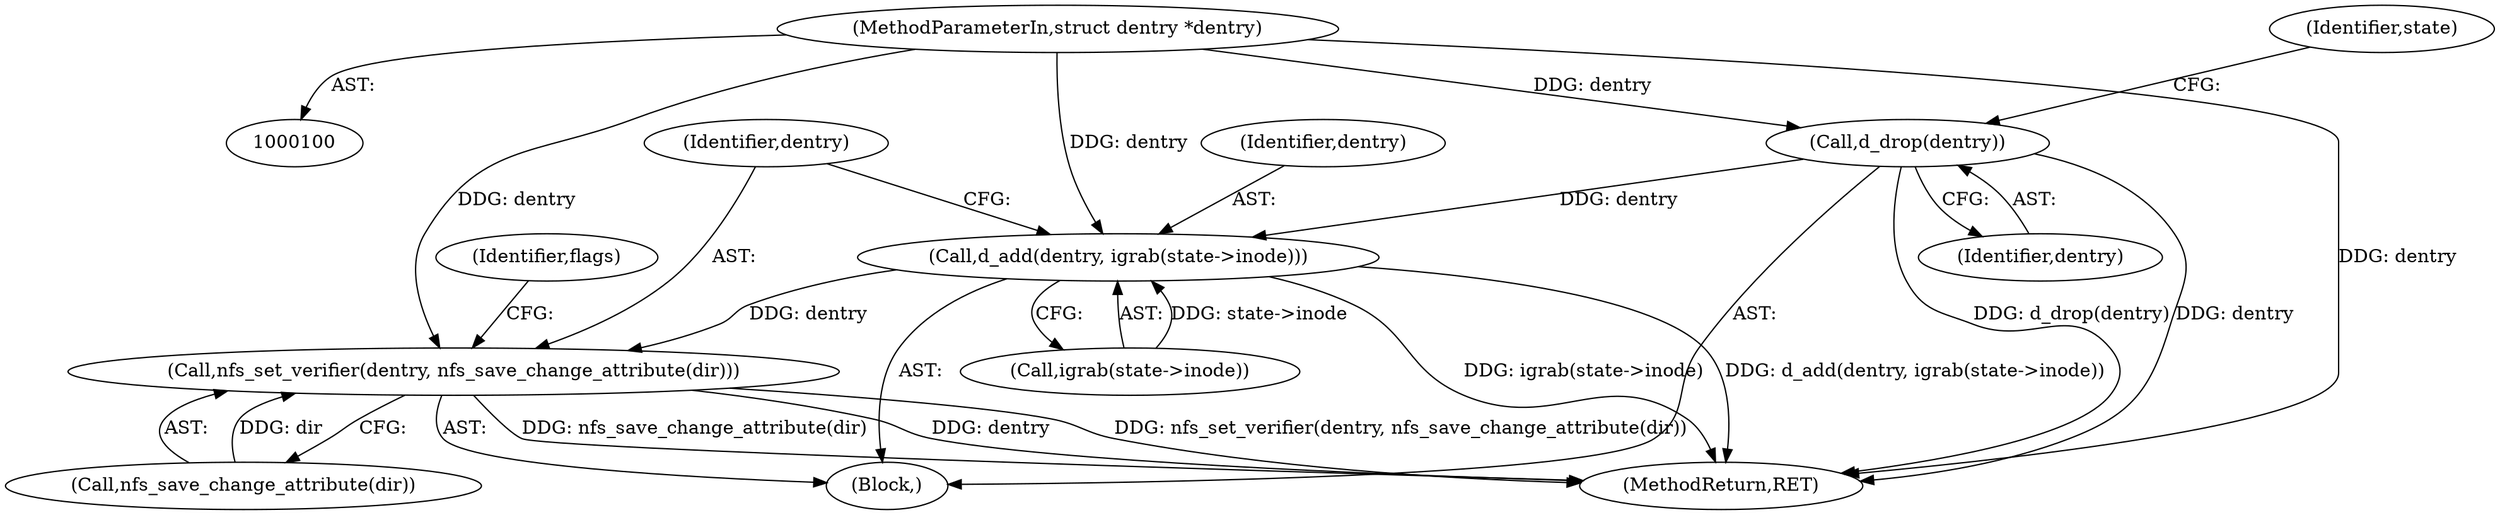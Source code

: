 digraph "0_linux_dc0b027dfadfcb8a5504f7d8052754bf8d501ab9_19@pointer" {
"1000102" [label="(MethodParameterIn,struct dentry *dentry)"];
"1000135" [label="(Call,d_drop(dentry))"];
"1000146" [label="(Call,d_add(dentry, igrab(state->inode)))"];
"1000152" [label="(Call,nfs_set_verifier(dentry, nfs_save_change_attribute(dir)))"];
"1000146" [label="(Call,d_add(dentry, igrab(state->inode)))"];
"1000154" [label="(Call,nfs_save_change_attribute(dir))"];
"1000139" [label="(Identifier,state)"];
"1000153" [label="(Identifier,dentry)"];
"1000152" [label="(Call,nfs_set_verifier(dentry, nfs_save_change_attribute(dir)))"];
"1000219" [label="(MethodReturn,RET)"];
"1000158" [label="(Identifier,flags)"];
"1000106" [label="(Block,)"];
"1000102" [label="(MethodParameterIn,struct dentry *dentry)"];
"1000136" [label="(Identifier,dentry)"];
"1000148" [label="(Call,igrab(state->inode))"];
"1000135" [label="(Call,d_drop(dentry))"];
"1000147" [label="(Identifier,dentry)"];
"1000102" -> "1000100"  [label="AST: "];
"1000102" -> "1000219"  [label="DDG: dentry"];
"1000102" -> "1000135"  [label="DDG: dentry"];
"1000102" -> "1000146"  [label="DDG: dentry"];
"1000102" -> "1000152"  [label="DDG: dentry"];
"1000135" -> "1000106"  [label="AST: "];
"1000135" -> "1000136"  [label="CFG: "];
"1000136" -> "1000135"  [label="AST: "];
"1000139" -> "1000135"  [label="CFG: "];
"1000135" -> "1000219"  [label="DDG: d_drop(dentry)"];
"1000135" -> "1000219"  [label="DDG: dentry"];
"1000135" -> "1000146"  [label="DDG: dentry"];
"1000146" -> "1000106"  [label="AST: "];
"1000146" -> "1000148"  [label="CFG: "];
"1000147" -> "1000146"  [label="AST: "];
"1000148" -> "1000146"  [label="AST: "];
"1000153" -> "1000146"  [label="CFG: "];
"1000146" -> "1000219"  [label="DDG: igrab(state->inode)"];
"1000146" -> "1000219"  [label="DDG: d_add(dentry, igrab(state->inode))"];
"1000148" -> "1000146"  [label="DDG: state->inode"];
"1000146" -> "1000152"  [label="DDG: dentry"];
"1000152" -> "1000106"  [label="AST: "];
"1000152" -> "1000154"  [label="CFG: "];
"1000153" -> "1000152"  [label="AST: "];
"1000154" -> "1000152"  [label="AST: "];
"1000158" -> "1000152"  [label="CFG: "];
"1000152" -> "1000219"  [label="DDG: dentry"];
"1000152" -> "1000219"  [label="DDG: nfs_set_verifier(dentry, nfs_save_change_attribute(dir))"];
"1000152" -> "1000219"  [label="DDG: nfs_save_change_attribute(dir)"];
"1000154" -> "1000152"  [label="DDG: dir"];
}
